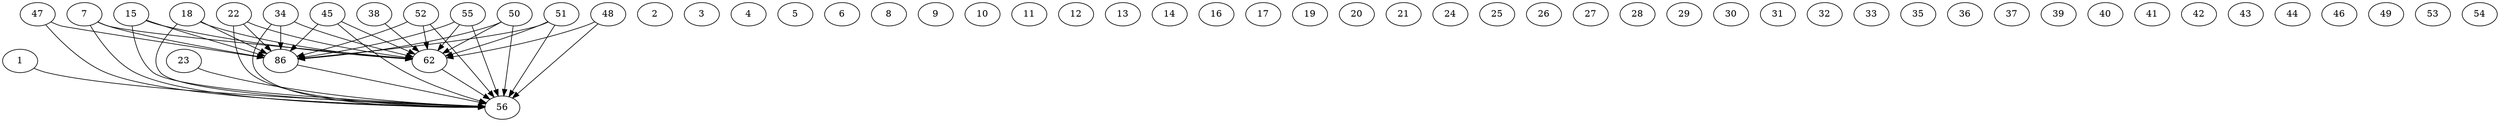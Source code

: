 strict digraph {
// Node definitions.
1 [
neuron_type=BIAS
activation_type=NullActivation
];
2 [
neuron_type=INPT
activation_type=NullActivation
];
3 [
neuron_type=INPT
activation_type=NullActivation
];
4 [
neuron_type=INPT
activation_type=NullActivation
];
5 [
neuron_type=INPT
activation_type=NullActivation
];
6 [
neuron_type=INPT
activation_type=NullActivation
];
7 [
neuron_type=INPT
activation_type=NullActivation
];
8 [
neuron_type=INPT
activation_type=NullActivation
];
9 [
neuron_type=INPT
activation_type=NullActivation
];
10 [
neuron_type=INPT
activation_type=NullActivation
];
11 [
neuron_type=INPT
activation_type=NullActivation
];
12 [
neuron_type=INPT
activation_type=NullActivation
];
13 [
neuron_type=INPT
activation_type=NullActivation
];
14 [
neuron_type=INPT
activation_type=NullActivation
];
15 [
neuron_type=INPT
activation_type=NullActivation
];
16 [
neuron_type=INPT
activation_type=NullActivation
];
17 [
neuron_type=INPT
activation_type=NullActivation
];
18 [
neuron_type=INPT
activation_type=NullActivation
];
19 [
neuron_type=INPT
activation_type=NullActivation
];
20 [
neuron_type=INPT
activation_type=NullActivation
];
21 [
neuron_type=INPT
activation_type=NullActivation
];
22 [
neuron_type=INPT
activation_type=NullActivation
];
23 [
neuron_type=INPT
activation_type=NullActivation
];
24 [
neuron_type=INPT
activation_type=NullActivation
];
25 [
neuron_type=INPT
activation_type=NullActivation
];
26 [
neuron_type=INPT
activation_type=NullActivation
];
27 [
neuron_type=INPT
activation_type=NullActivation
];
28 [
neuron_type=INPT
activation_type=NullActivation
];
29 [
neuron_type=INPT
activation_type=NullActivation
];
30 [
neuron_type=INPT
activation_type=NullActivation
];
31 [
neuron_type=INPT
activation_type=NullActivation
];
32 [
neuron_type=INPT
activation_type=NullActivation
];
33 [
neuron_type=INPT
activation_type=NullActivation
];
34 [
neuron_type=INPT
activation_type=NullActivation
];
35 [
neuron_type=INPT
activation_type=NullActivation
];
36 [
neuron_type=INPT
activation_type=NullActivation
];
37 [
neuron_type=INPT
activation_type=NullActivation
];
38 [
neuron_type=INPT
activation_type=NullActivation
];
39 [
neuron_type=INPT
activation_type=NullActivation
];
40 [
neuron_type=INPT
activation_type=NullActivation
];
41 [
neuron_type=INPT
activation_type=NullActivation
];
42 [
neuron_type=INPT
activation_type=NullActivation
];
43 [
neuron_type=INPT
activation_type=NullActivation
];
44 [
neuron_type=INPT
activation_type=NullActivation
];
45 [
neuron_type=INPT
activation_type=NullActivation
];
46 [
neuron_type=INPT
activation_type=NullActivation
];
47 [
neuron_type=INPT
activation_type=NullActivation
];
48 [
neuron_type=INPT
activation_type=NullActivation
];
49 [
neuron_type=INPT
activation_type=NullActivation
];
50 [
neuron_type=INPT
activation_type=NullActivation
];
51 [
neuron_type=INPT
activation_type=NullActivation
];
52 [
neuron_type=INPT
activation_type=NullActivation
];
53 [
neuron_type=INPT
activation_type=NullActivation
];
54 [
neuron_type=INPT
activation_type=NullActivation
];
55 [
neuron_type=INPT
activation_type=NullActivation
];
56 [
neuron_type=OUTP
activation_type=SigmoidBipolarActivation
];
62 [
neuron_type=HIDN
activation_type=SigmoidSteepenedActivation
];
86 [
neuron_type=HIDN
activation_type=SigmoidSteepenedActivation
];

// Edge definitions.
1 -> 56 [
weight=-0.509688
recurrent=false
parameters="[0.1 0 0 0 0 0 0 0]"
];
7 -> 56 [
weight=-0.130613
recurrent=false
parameters="[0.8 0 0 0 0 0 0 0]"
];
7 -> 62 [
weight=0.293780
recurrent=false
parameters="[1.2695376922543669 0 0 0 0 0.5786325691076052 0 0.637919079016697]"
];
7 -> 86 [
weight=-7.505696
recurrent=false
parameters="[0.4 0 0 0 0 0 0 0]"
];
15 -> 56 [
weight=-4.297128
recurrent=false
parameters="[0.3 0 0 0 0 0 0 0]"
];
15 -> 62 [
weight=-7.922868
recurrent=false
parameters="[0.6 0 0 0 0 0 0 0]"
];
15 -> 86 [
weight=-1.285520
recurrent=false
parameters="[1.5 0 0 0 0 0 0 0]"
];
18 -> 56 [
weight=-1.810254
recurrent=false
parameters="[0.9 0 0 0.21227035652401424 0 0 0.2018189455440028 0.5877653878439025]"
];
18 -> 62 [
weight=1.195517
recurrent=false
parameters="[1.0601982055455905 0.042275112167392104 0.3732077956746535 0.8089555550422888 0.5431205897258841 0 0 0]"
];
18 -> 86 [
weight=0.683430
recurrent=false
parameters="[0.2 0 0 0 0 0 0 0]"
];
22 -> 56 [
weight=-1.281775
recurrent=false
parameters="[0.9 0 0 0.21227035652401424 0 0 0.2018189455440028 0.5877653878439025]"
];
22 -> 62 [
weight=-9.923134
recurrent=false
parameters="[0.7 0 0 0 0 0 0 0]"
];
22 -> 86 [
weight=10.266065
recurrent=false
parameters="[1.3 0 0 0 0 0 0 0]"
];
23 -> 56 [
weight=-1.283100
recurrent=false
parameters="[0.3 0 0 0 0 0 0 0]"
];
34 -> 56 [
weight=1.308843
recurrent=false
parameters="[0.9 0 0 0.21227035652401424 0 0 0.2018189455440028 0.5877653878439025]"
];
34 -> 62 [
weight=7.178817
recurrent=false
parameters="[1.1 0 0 0 0 0 0 0]"
];
34 -> 86 [
weight=1.079393
recurrent=false
parameters="[0.4 0 0 0 0 0 0 0]"
];
38 -> 62 [
weight=-0.577268
recurrent=false
parameters="[1.2695376922543669 0 0 0 0 0.5786325691076052 0 0.637919079016697]"
];
45 -> 56 [
weight=0.570696
recurrent=false
parameters="[1 0 0 0 0 0 0 0]"
];
45 -> 62 [
weight=0.908632
recurrent=false
parameters="[1.3 0 0 0 0 0 0 0]"
];
45 -> 86 [
weight=-2.962897
recurrent=false
parameters="[1.5 0 0 0 0 0 0 0]"
];
47 -> 56 [
weight=-2.485183
recurrent=false
parameters="[0.6 0 0 0 0 0 0 0]"
];
47 -> 86 [
weight=-0.727419
recurrent=false
parameters="[0.6 0 0 0 0 0 0 0]"
];
48 -> 56 [
weight=1.724270
recurrent=false
parameters="[1.1 0 0 0 0 0 0 0]"
];
48 -> 62 [
weight=4.114120
recurrent=false
parameters="[1.1 0 0 0 0 0 0 0]"
];
50 -> 56 [
weight=8.599014
recurrent=false
parameters="[0.9 0 0 0.21227035652401424 0 0 0.2018189455440028 0.5877653878439025]"
];
50 -> 62 [
weight=-4.647495
recurrent=false
parameters="[0.2 0 0 0 0 0 0 0]"
];
50 -> 86 [
weight=-9.743262
recurrent=false
parameters="[0.2 0 0 0 0 0 0 0]"
];
51 -> 56 [
weight=-2.618423
recurrent=false
parameters="[0.3 0 0 0 0 0 0 0]"
];
51 -> 62 [
weight=2.193923
recurrent=false
parameters="[1.3 0 0 0 0 0 0 0]"
];
51 -> 86 [
weight=8.199258
recurrent=false
parameters="[1.3 0 0 0 0 0 0 0]"
];
52 -> 56 [
weight=7.397153
recurrent=false
parameters="[1.0601982055455905 0.042275112167392104 0.3732077956746535 0.8089555550422888 0.5431205897258841 0 0 0]"
];
52 -> 62 [
weight=-6.688847
recurrent=false
parameters="[0.4 0 0 0 0 0 0 0]"
];
52 -> 86 [
weight=-2.914499
recurrent=false
parameters="[1.2 0 0 0 0 0 0 0]"
];
55 -> 56 [
weight=1.984169
recurrent=false
parameters="[0.1 0 0 0 0 0 0 0]"
];
55 -> 62 [
weight=7.383168
recurrent=false
parameters="[0.3 0 0 0 0 0 0 0]"
];
55 -> 86 [
weight=0.880242
recurrent=false
parameters="[1 0 0 0 0 0 0 0]"
];
62 -> 56 [
weight=-2.201422
recurrent=false
parameters="[1.1 0 0 0 0 0 0 0]"
];
86 -> 56 [
weight=-1.056106
recurrent=false
parameters="[0.6 0 0 0 0 0 0 0]"
];
}
